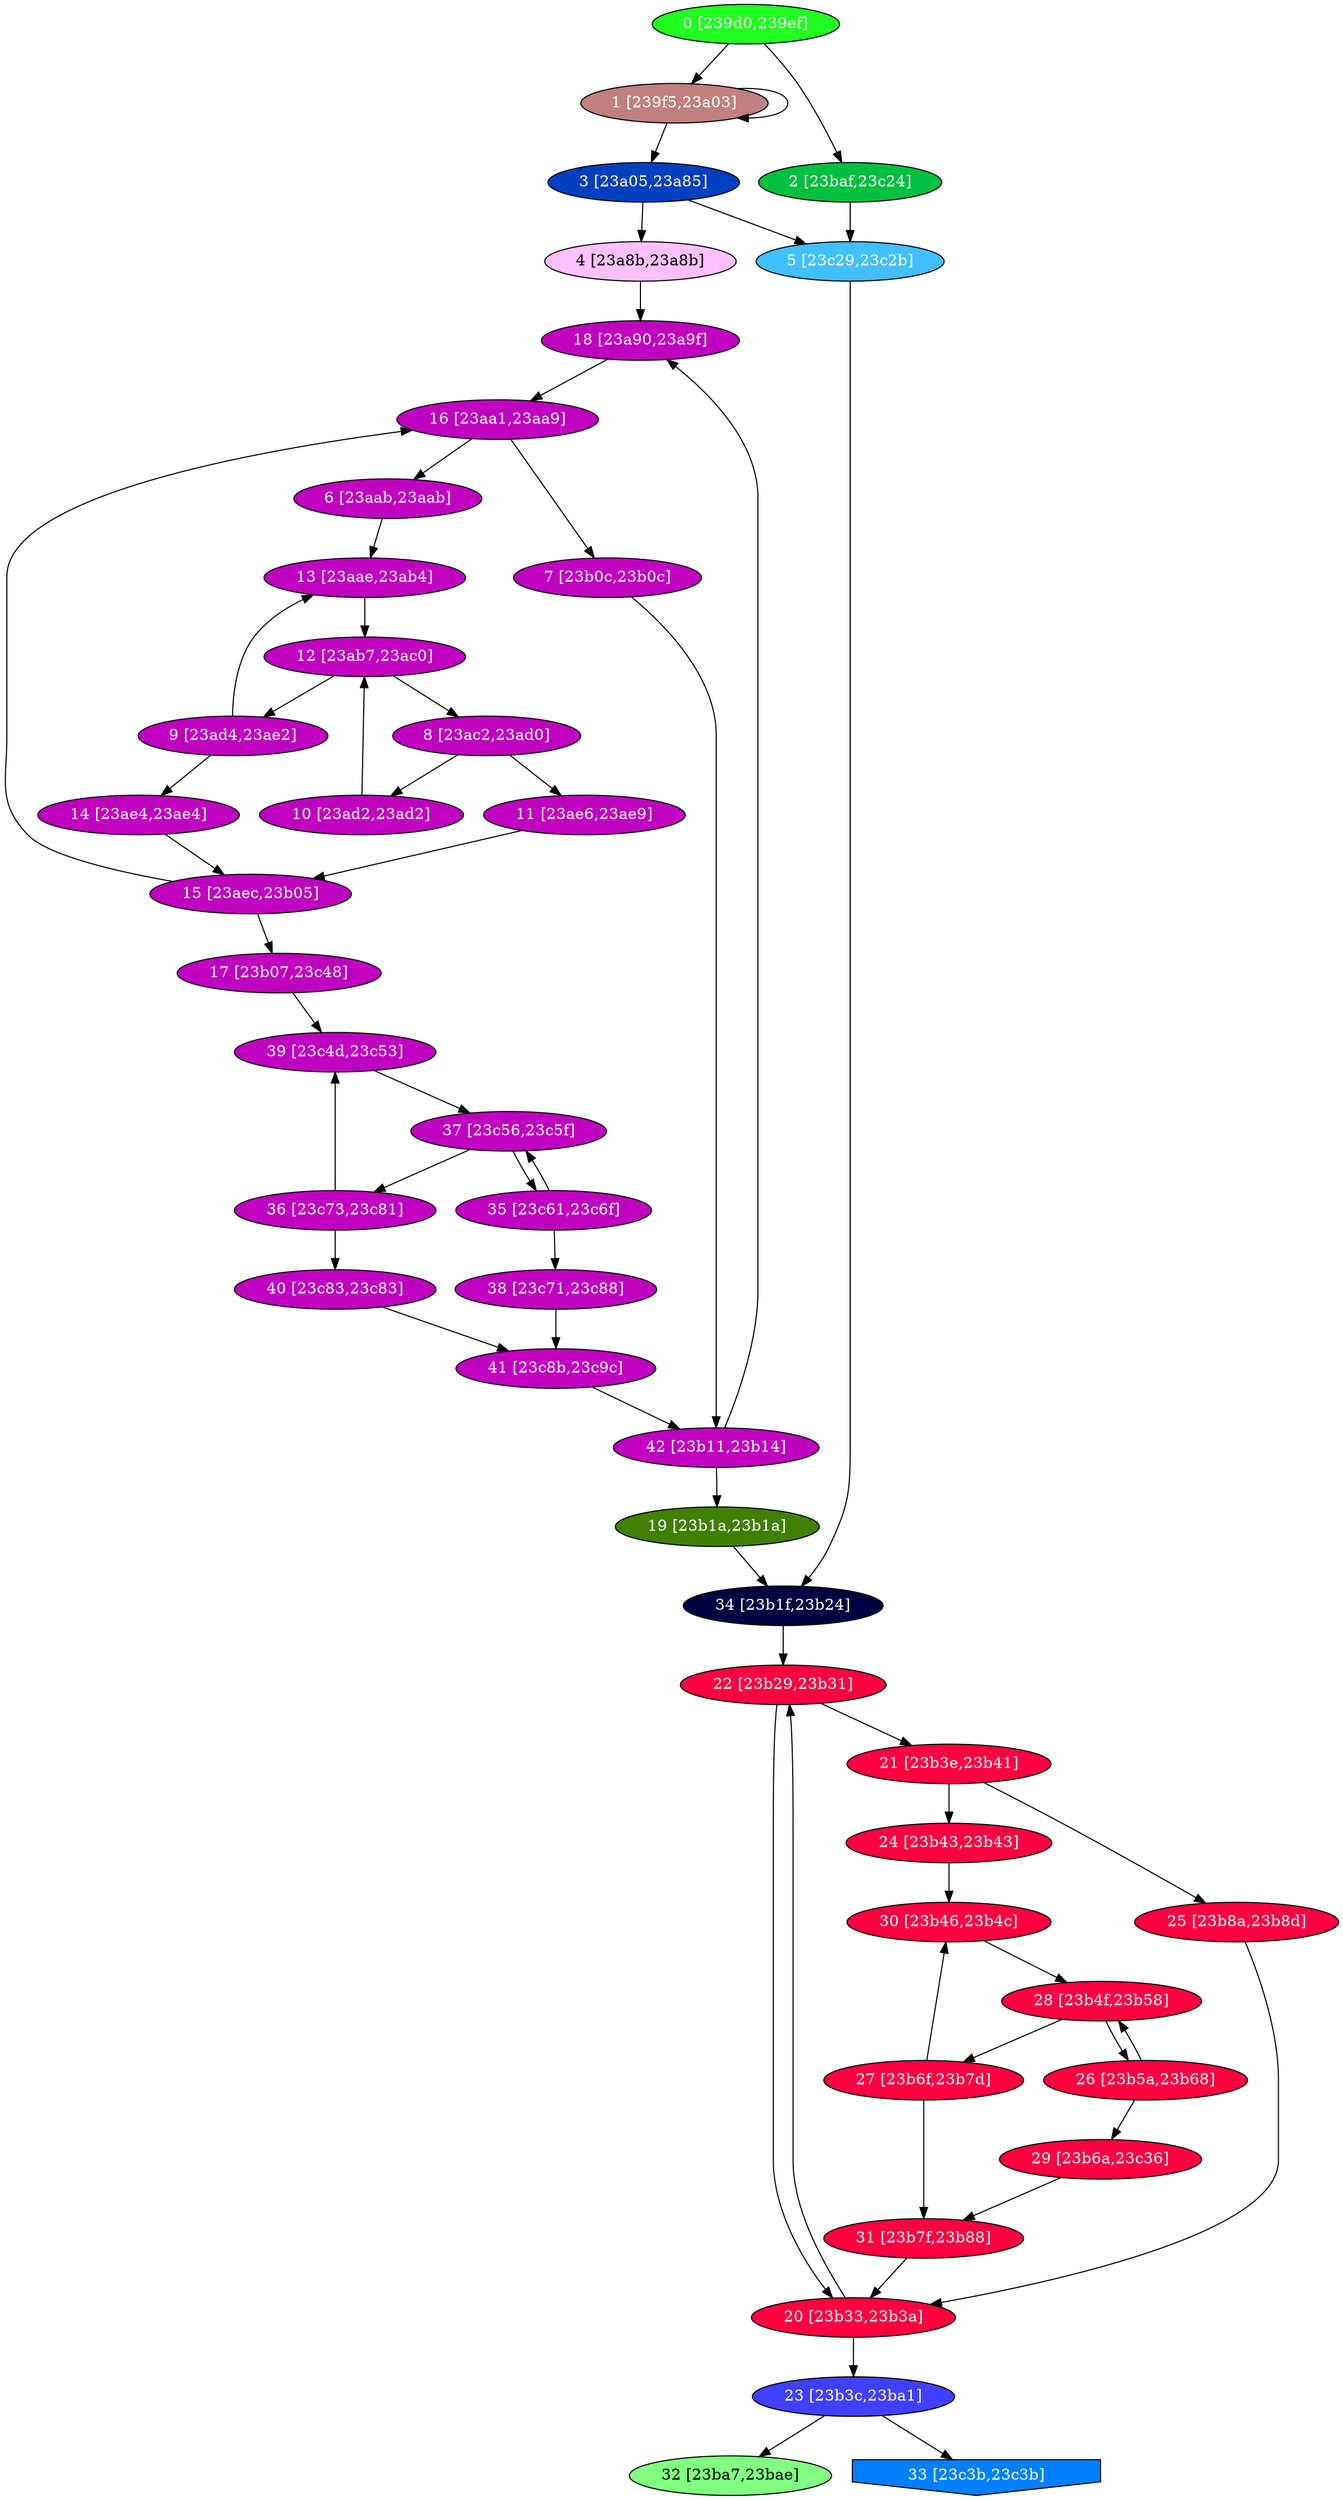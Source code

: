 diGraph libnss3{
	libnss3_0  [style=filled fillcolor="#20FF20" fontcolor="#ffffff" shape=oval label="0 [239d0,239ef]"]
	libnss3_1  [style=filled fillcolor="#C08080" fontcolor="#ffffff" shape=oval label="1 [239f5,23a03]"]
	libnss3_2  [style=filled fillcolor="#00C040" fontcolor="#ffffff" shape=oval label="2 [23baf,23c24]"]
	libnss3_3  [style=filled fillcolor="#0040C0" fontcolor="#ffffff" shape=oval label="3 [23a05,23a85]"]
	libnss3_4  [style=filled fillcolor="#FFC0FF" fontcolor="#000000" shape=oval label="4 [23a8b,23a8b]"]
	libnss3_5  [style=filled fillcolor="#40C0FF" fontcolor="#ffffff" shape=oval label="5 [23c29,23c2b]"]
	libnss3_6  [style=filled fillcolor="#C000C0" fontcolor="#ffffff" shape=oval label="6 [23aab,23aab]"]
	libnss3_7  [style=filled fillcolor="#C000C0" fontcolor="#ffffff" shape=oval label="7 [23b0c,23b0c]"]
	libnss3_8  [style=filled fillcolor="#C000C0" fontcolor="#ffffff" shape=oval label="8 [23ac2,23ad0]"]
	libnss3_9  [style=filled fillcolor="#C000C0" fontcolor="#ffffff" shape=oval label="9 [23ad4,23ae2]"]
	libnss3_a  [style=filled fillcolor="#C000C0" fontcolor="#ffffff" shape=oval label="10 [23ad2,23ad2]"]
	libnss3_b  [style=filled fillcolor="#C000C0" fontcolor="#ffffff" shape=oval label="11 [23ae6,23ae9]"]
	libnss3_c  [style=filled fillcolor="#C000C0" fontcolor="#ffffff" shape=oval label="12 [23ab7,23ac0]"]
	libnss3_d  [style=filled fillcolor="#C000C0" fontcolor="#ffffff" shape=oval label="13 [23aae,23ab4]"]
	libnss3_e  [style=filled fillcolor="#C000C0" fontcolor="#ffffff" shape=oval label="14 [23ae4,23ae4]"]
	libnss3_f  [style=filled fillcolor="#C000C0" fontcolor="#ffffff" shape=oval label="15 [23aec,23b05]"]
	libnss3_10  [style=filled fillcolor="#C000C0" fontcolor="#ffffff" shape=oval label="16 [23aa1,23aa9]"]
	libnss3_11  [style=filled fillcolor="#C000C0" fontcolor="#ffffff" shape=oval label="17 [23b07,23c48]"]
	libnss3_12  [style=filled fillcolor="#C000C0" fontcolor="#ffffff" shape=oval label="18 [23a90,23a9f]"]
	libnss3_13  [style=filled fillcolor="#408000" fontcolor="#ffffff" shape=oval label="19 [23b1a,23b1a]"]
	libnss3_14  [style=filled fillcolor="#FF0040" fontcolor="#ffffff" shape=oval label="20 [23b33,23b3a]"]
	libnss3_15  [style=filled fillcolor="#FF0040" fontcolor="#ffffff" shape=oval label="21 [23b3e,23b41]"]
	libnss3_16  [style=filled fillcolor="#FF0040" fontcolor="#ffffff" shape=oval label="22 [23b29,23b31]"]
	libnss3_17  [style=filled fillcolor="#4040FF" fontcolor="#ffffff" shape=oval label="23 [23b3c,23ba1]"]
	libnss3_18  [style=filled fillcolor="#FF0040" fontcolor="#ffffff" shape=oval label="24 [23b43,23b43]"]
	libnss3_19  [style=filled fillcolor="#FF0040" fontcolor="#ffffff" shape=oval label="25 [23b8a,23b8d]"]
	libnss3_1a  [style=filled fillcolor="#FF0040" fontcolor="#ffffff" shape=oval label="26 [23b5a,23b68]"]
	libnss3_1b  [style=filled fillcolor="#FF0040" fontcolor="#ffffff" shape=oval label="27 [23b6f,23b7d]"]
	libnss3_1c  [style=filled fillcolor="#FF0040" fontcolor="#ffffff" shape=oval label="28 [23b4f,23b58]"]
	libnss3_1d  [style=filled fillcolor="#FF0040" fontcolor="#ffffff" shape=oval label="29 [23b6a,23c36]"]
	libnss3_1e  [style=filled fillcolor="#FF0040" fontcolor="#ffffff" shape=oval label="30 [23b46,23b4c]"]
	libnss3_1f  [style=filled fillcolor="#FF0040" fontcolor="#ffffff" shape=oval label="31 [23b7f,23b88]"]
	libnss3_20  [style=filled fillcolor="#80FF80" fontcolor="#000000" shape=oval label="32 [23ba7,23bae]"]
	libnss3_21  [style=filled fillcolor="#0080FF" fontcolor="#ffffff" shape=invhouse label="33 [23c3b,23c3b]"]
	libnss3_22  [style=filled fillcolor="#000040" fontcolor="#ffffff" shape=oval label="34 [23b1f,23b24]"]
	libnss3_23  [style=filled fillcolor="#C000C0" fontcolor="#ffffff" shape=oval label="35 [23c61,23c6f]"]
	libnss3_24  [style=filled fillcolor="#C000C0" fontcolor="#ffffff" shape=oval label="36 [23c73,23c81]"]
	libnss3_25  [style=filled fillcolor="#C000C0" fontcolor="#ffffff" shape=oval label="37 [23c56,23c5f]"]
	libnss3_26  [style=filled fillcolor="#C000C0" fontcolor="#ffffff" shape=oval label="38 [23c71,23c88]"]
	libnss3_27  [style=filled fillcolor="#C000C0" fontcolor="#ffffff" shape=oval label="39 [23c4d,23c53]"]
	libnss3_28  [style=filled fillcolor="#C000C0" fontcolor="#ffffff" shape=oval label="40 [23c83,23c83]"]
	libnss3_29  [style=filled fillcolor="#C000C0" fontcolor="#ffffff" shape=oval label="41 [23c8b,23c9c]"]
	libnss3_2a  [style=filled fillcolor="#C000C0" fontcolor="#ffffff" shape=oval label="42 [23b11,23b14]"]

	libnss3_0 -> libnss3_1
	libnss3_0 -> libnss3_2
	libnss3_1 -> libnss3_1
	libnss3_1 -> libnss3_3
	libnss3_2 -> libnss3_5
	libnss3_3 -> libnss3_4
	libnss3_3 -> libnss3_5
	libnss3_4 -> libnss3_12
	libnss3_5 -> libnss3_22
	libnss3_6 -> libnss3_d
	libnss3_7 -> libnss3_2a
	libnss3_8 -> libnss3_a
	libnss3_8 -> libnss3_b
	libnss3_9 -> libnss3_d
	libnss3_9 -> libnss3_e
	libnss3_a -> libnss3_c
	libnss3_b -> libnss3_f
	libnss3_c -> libnss3_8
	libnss3_c -> libnss3_9
	libnss3_d -> libnss3_c
	libnss3_e -> libnss3_f
	libnss3_f -> libnss3_10
	libnss3_f -> libnss3_11
	libnss3_10 -> libnss3_6
	libnss3_10 -> libnss3_7
	libnss3_11 -> libnss3_27
	libnss3_12 -> libnss3_10
	libnss3_13 -> libnss3_22
	libnss3_14 -> libnss3_16
	libnss3_14 -> libnss3_17
	libnss3_15 -> libnss3_18
	libnss3_15 -> libnss3_19
	libnss3_16 -> libnss3_14
	libnss3_16 -> libnss3_15
	libnss3_17 -> libnss3_20
	libnss3_17 -> libnss3_21
	libnss3_18 -> libnss3_1e
	libnss3_19 -> libnss3_14
	libnss3_1a -> libnss3_1c
	libnss3_1a -> libnss3_1d
	libnss3_1b -> libnss3_1e
	libnss3_1b -> libnss3_1f
	libnss3_1c -> libnss3_1a
	libnss3_1c -> libnss3_1b
	libnss3_1d -> libnss3_1f
	libnss3_1e -> libnss3_1c
	libnss3_1f -> libnss3_14
	libnss3_22 -> libnss3_16
	libnss3_23 -> libnss3_25
	libnss3_23 -> libnss3_26
	libnss3_24 -> libnss3_27
	libnss3_24 -> libnss3_28
	libnss3_25 -> libnss3_23
	libnss3_25 -> libnss3_24
	libnss3_26 -> libnss3_29
	libnss3_27 -> libnss3_25
	libnss3_28 -> libnss3_29
	libnss3_29 -> libnss3_2a
	libnss3_2a -> libnss3_12
	libnss3_2a -> libnss3_13
}